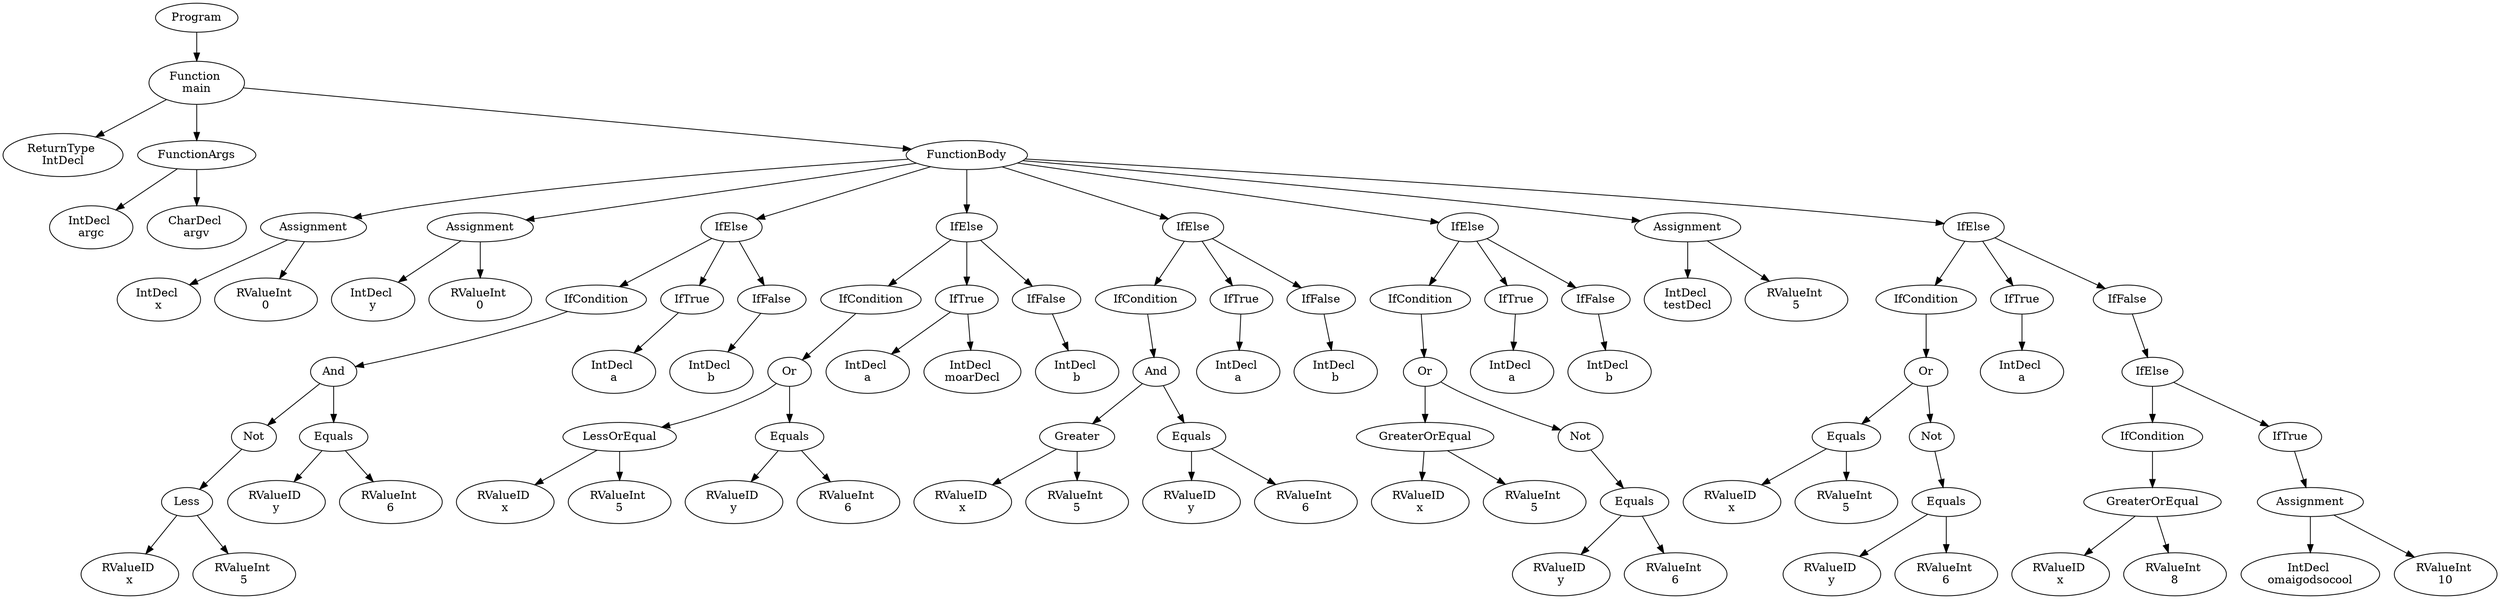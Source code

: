 digraph AST {
1 [label="Program"];
2 [label="Function \nmain"];
3 [label="ReturnType \nIntDecl"];
4 [label="FunctionArgs"];
5 [label="IntDecl \nargc"];
6 [label="CharDecl \nargv"];
4 -> 5;
4 -> 6;
7 [label="FunctionBody"];
8 [label="Assignment"];
9 [label="IntDecl \nx"];
10 [label="RValueInt \n0"];
8 -> 9;
8 -> 10;
11 [label="Assignment"];
12 [label="IntDecl \ny"];
13 [label="RValueInt \n0"];
11 -> 12;
11 -> 13;
14 [label="IfElse"];
15 [label="IfCondition"];
16 [label="And"];
17 [label="Not"];
18 [label="Less"];
19 [label="RValueID \nx"];
20 [label="RValueInt \n5"];
18 -> 19;
18 -> 20;
17 -> 18;
21 [label="Equals"];
22 [label="RValueID \ny"];
23 [label="RValueInt \n6"];
21 -> 22;
21 -> 23;
16 -> 17;
16 -> 21;
15 -> 16;
24 [label="IfTrue"];
25 [label="IntDecl \na"];
24 -> 25;
26 [label="IfFalse"];
27 [label="IntDecl \nb"];
26 -> 27;
14 -> 15;
14 -> 24;
14 -> 26;
28 [label="IfElse"];
29 [label="IfCondition"];
30 [label="Or"];
31 [label="LessOrEqual"];
32 [label="RValueID \nx"];
33 [label="RValueInt \n5"];
31 -> 32;
31 -> 33;
34 [label="Equals"];
35 [label="RValueID \ny"];
36 [label="RValueInt \n6"];
34 -> 35;
34 -> 36;
30 -> 31;
30 -> 34;
29 -> 30;
37 [label="IfTrue"];
38 [label="IntDecl \na"];
39 [label="IntDecl \nmoarDecl"];
37 -> 38;
37 -> 39;
40 [label="IfFalse"];
41 [label="IntDecl \nb"];
40 -> 41;
28 -> 29;
28 -> 37;
28 -> 40;
42 [label="IfElse"];
43 [label="IfCondition"];
44 [label="And"];
45 [label="Greater"];
46 [label="RValueID \nx"];
47 [label="RValueInt \n5"];
45 -> 46;
45 -> 47;
48 [label="Equals"];
49 [label="RValueID \ny"];
50 [label="RValueInt \n6"];
48 -> 49;
48 -> 50;
44 -> 45;
44 -> 48;
43 -> 44;
51 [label="IfTrue"];
52 [label="IntDecl \na"];
51 -> 52;
53 [label="IfFalse"];
54 [label="IntDecl \nb"];
53 -> 54;
42 -> 43;
42 -> 51;
42 -> 53;
55 [label="IfElse"];
56 [label="IfCondition"];
57 [label="Or"];
58 [label="GreaterOrEqual"];
59 [label="RValueID \nx"];
60 [label="RValueInt \n5"];
58 -> 59;
58 -> 60;
61 [label="Not"];
62 [label="Equals"];
63 [label="RValueID \ny"];
64 [label="RValueInt \n6"];
62 -> 63;
62 -> 64;
61 -> 62;
57 -> 58;
57 -> 61;
56 -> 57;
65 [label="IfTrue"];
66 [label="IntDecl \na"];
65 -> 66;
67 [label="IfFalse"];
68 [label="IntDecl \nb"];
67 -> 68;
55 -> 56;
55 -> 65;
55 -> 67;
69 [label="Assignment"];
70 [label="IntDecl \ntestDecl"];
71 [label="RValueInt \n5"];
69 -> 70;
69 -> 71;
72 [label="IfElse"];
73 [label="IfCondition"];
74 [label="Or"];
75 [label="Equals"];
76 [label="RValueID \nx"];
77 [label="RValueInt \n5"];
75 -> 76;
75 -> 77;
78 [label="Not"];
79 [label="Equals"];
80 [label="RValueID \ny"];
81 [label="RValueInt \n6"];
79 -> 80;
79 -> 81;
78 -> 79;
74 -> 75;
74 -> 78;
73 -> 74;
82 [label="IfTrue"];
83 [label="IntDecl \na"];
82 -> 83;
84 [label="IfFalse"];
85 [label="IfElse"];
86 [label="IfCondition"];
87 [label="GreaterOrEqual"];
88 [label="RValueID \nx"];
89 [label="RValueInt \n8"];
87 -> 88;
87 -> 89;
86 -> 87;
90 [label="IfTrue"];
91 [label="Assignment"];
92 [label="IntDecl \nomaigodsocool"];
93 [label="RValueInt \n10"];
91 -> 92;
91 -> 93;
90 -> 91;
85 -> 86;
85 -> 90;
84 -> 85;
72 -> 73;
72 -> 82;
72 -> 84;
7 -> 8;
7 -> 11;
7 -> 14;
7 -> 28;
7 -> 42;
7 -> 55;
7 -> 69;
7 -> 72;
2 -> 3;
2 -> 4;
2 -> 7;
1 -> 2;
}